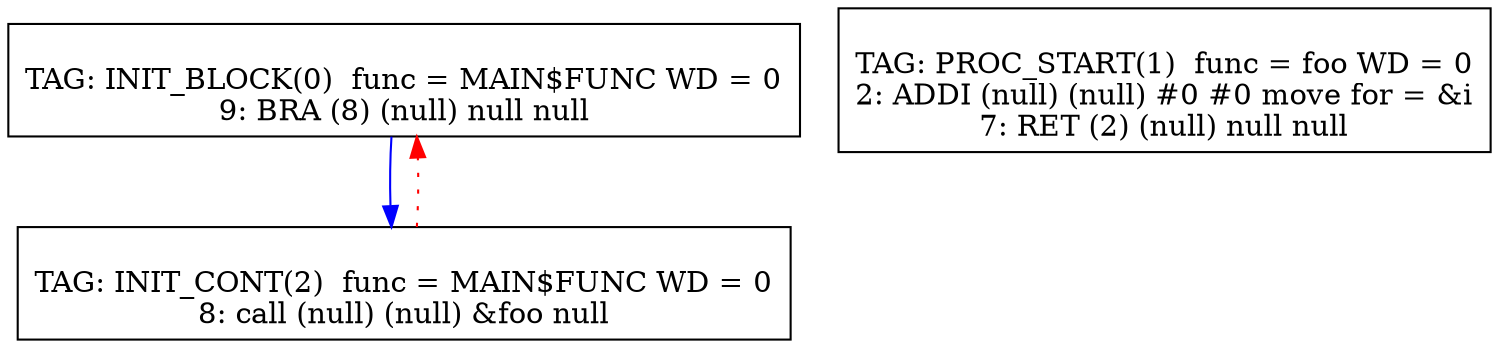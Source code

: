 digraph {
0[label="
TAG: INIT_BLOCK(0)  func = MAIN$FUNC WD = 0
9: BRA (8) (null) null null
"];
0[shape=box];
0 -> 2[color=blue]
1[label="
TAG: PROC_START(1)  func = foo WD = 0
2: ADDI (null) (null) #0 #0 move for = &i
7: RET (2) (null) null null
"];
1[shape=box];
2[label="
TAG: INIT_CONT(2)  func = MAIN$FUNC WD = 0
8: call (null) (null) &foo null
"];
2[shape=box];
2 -> 0[color=red][style=dotted]
}